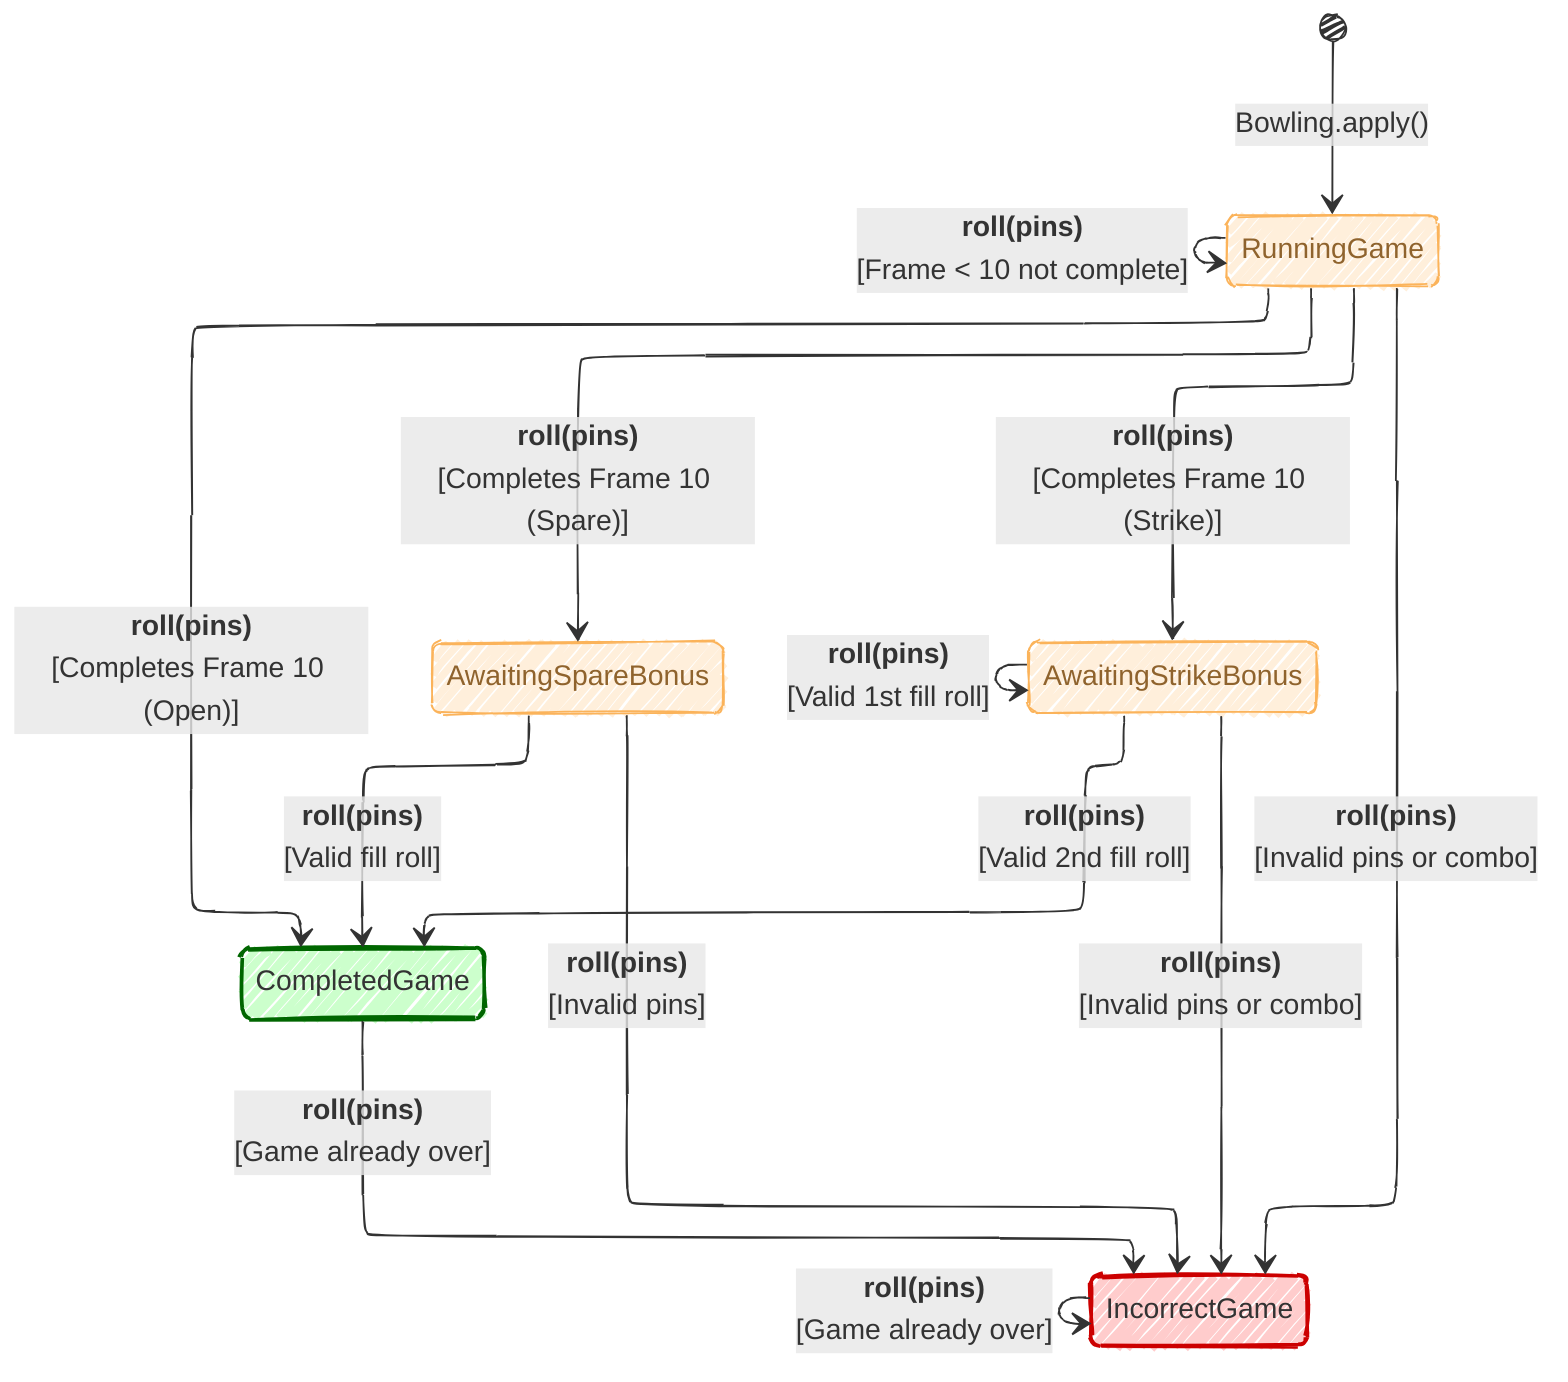 ---
config:
  theme: mc
  look: handDrawn
  layout: elk
---
stateDiagram
    direction TB
    classDef errorState fill:#ffcccc,stroke:#cc0000,stroke-width:2px,color:#333;
    classDef successState fill:#ccffcc,stroke:#006600,stroke-width:2px,color:#333;
    classDef Peach stroke-width:1px,stroke-dasharray:none,stroke:#FBB35A,fill:#FFEFDB,color:#8F632D;
    [*] --> RunningGame:Bowling.apply()
    RunningGame --> RunningGame:<b>roll(pins)</b><br>[Frame < 10 not complete]
    RunningGame --> IncorrectGame:<b>roll(pins)</b><br>[Invalid pins or combo]
    RunningGame --> CompletedGame:<b>roll(pins)</b><br>[Completes Frame 10 (Open)]
    RunningGame --> AwaitingSpareBonus:<b>roll(pins)</b><br>[Completes Frame 10 (Spare)]
    RunningGame --> AwaitingStrikeBonus:<b>roll(pins)</b><br>[Completes Frame 10 (Strike)]
    AwaitingSpareBonus --> IncorrectGame:<b>roll(pins)</b><br>[Invalid pins]
    AwaitingSpareBonus --> CompletedGame:<b>roll(pins)</b><br>[Valid fill roll]
    AwaitingStrikeBonus --> IncorrectGame:<b>roll(pins)</b><br>[Invalid pins or combo]
    AwaitingStrikeBonus --> AwaitingStrikeBonus:<b>roll(pins)</b><br>[Valid 1st fill roll]
    AwaitingStrikeBonus --> CompletedGame:<b>roll(pins)</b><br>[Valid 2nd fill roll]
    CompletedGame --> IncorrectGame:<b>roll(pins)</b><br>[Game already over]
    IncorrectGame --> IncorrectGame:<b>roll(pins)</b><br>[Game already over]
    class IncorrectGame errorState
    class CompletedGame successState
    class RunningGame,AwaitingSpareBonus,AwaitingStrikeBonus Peach